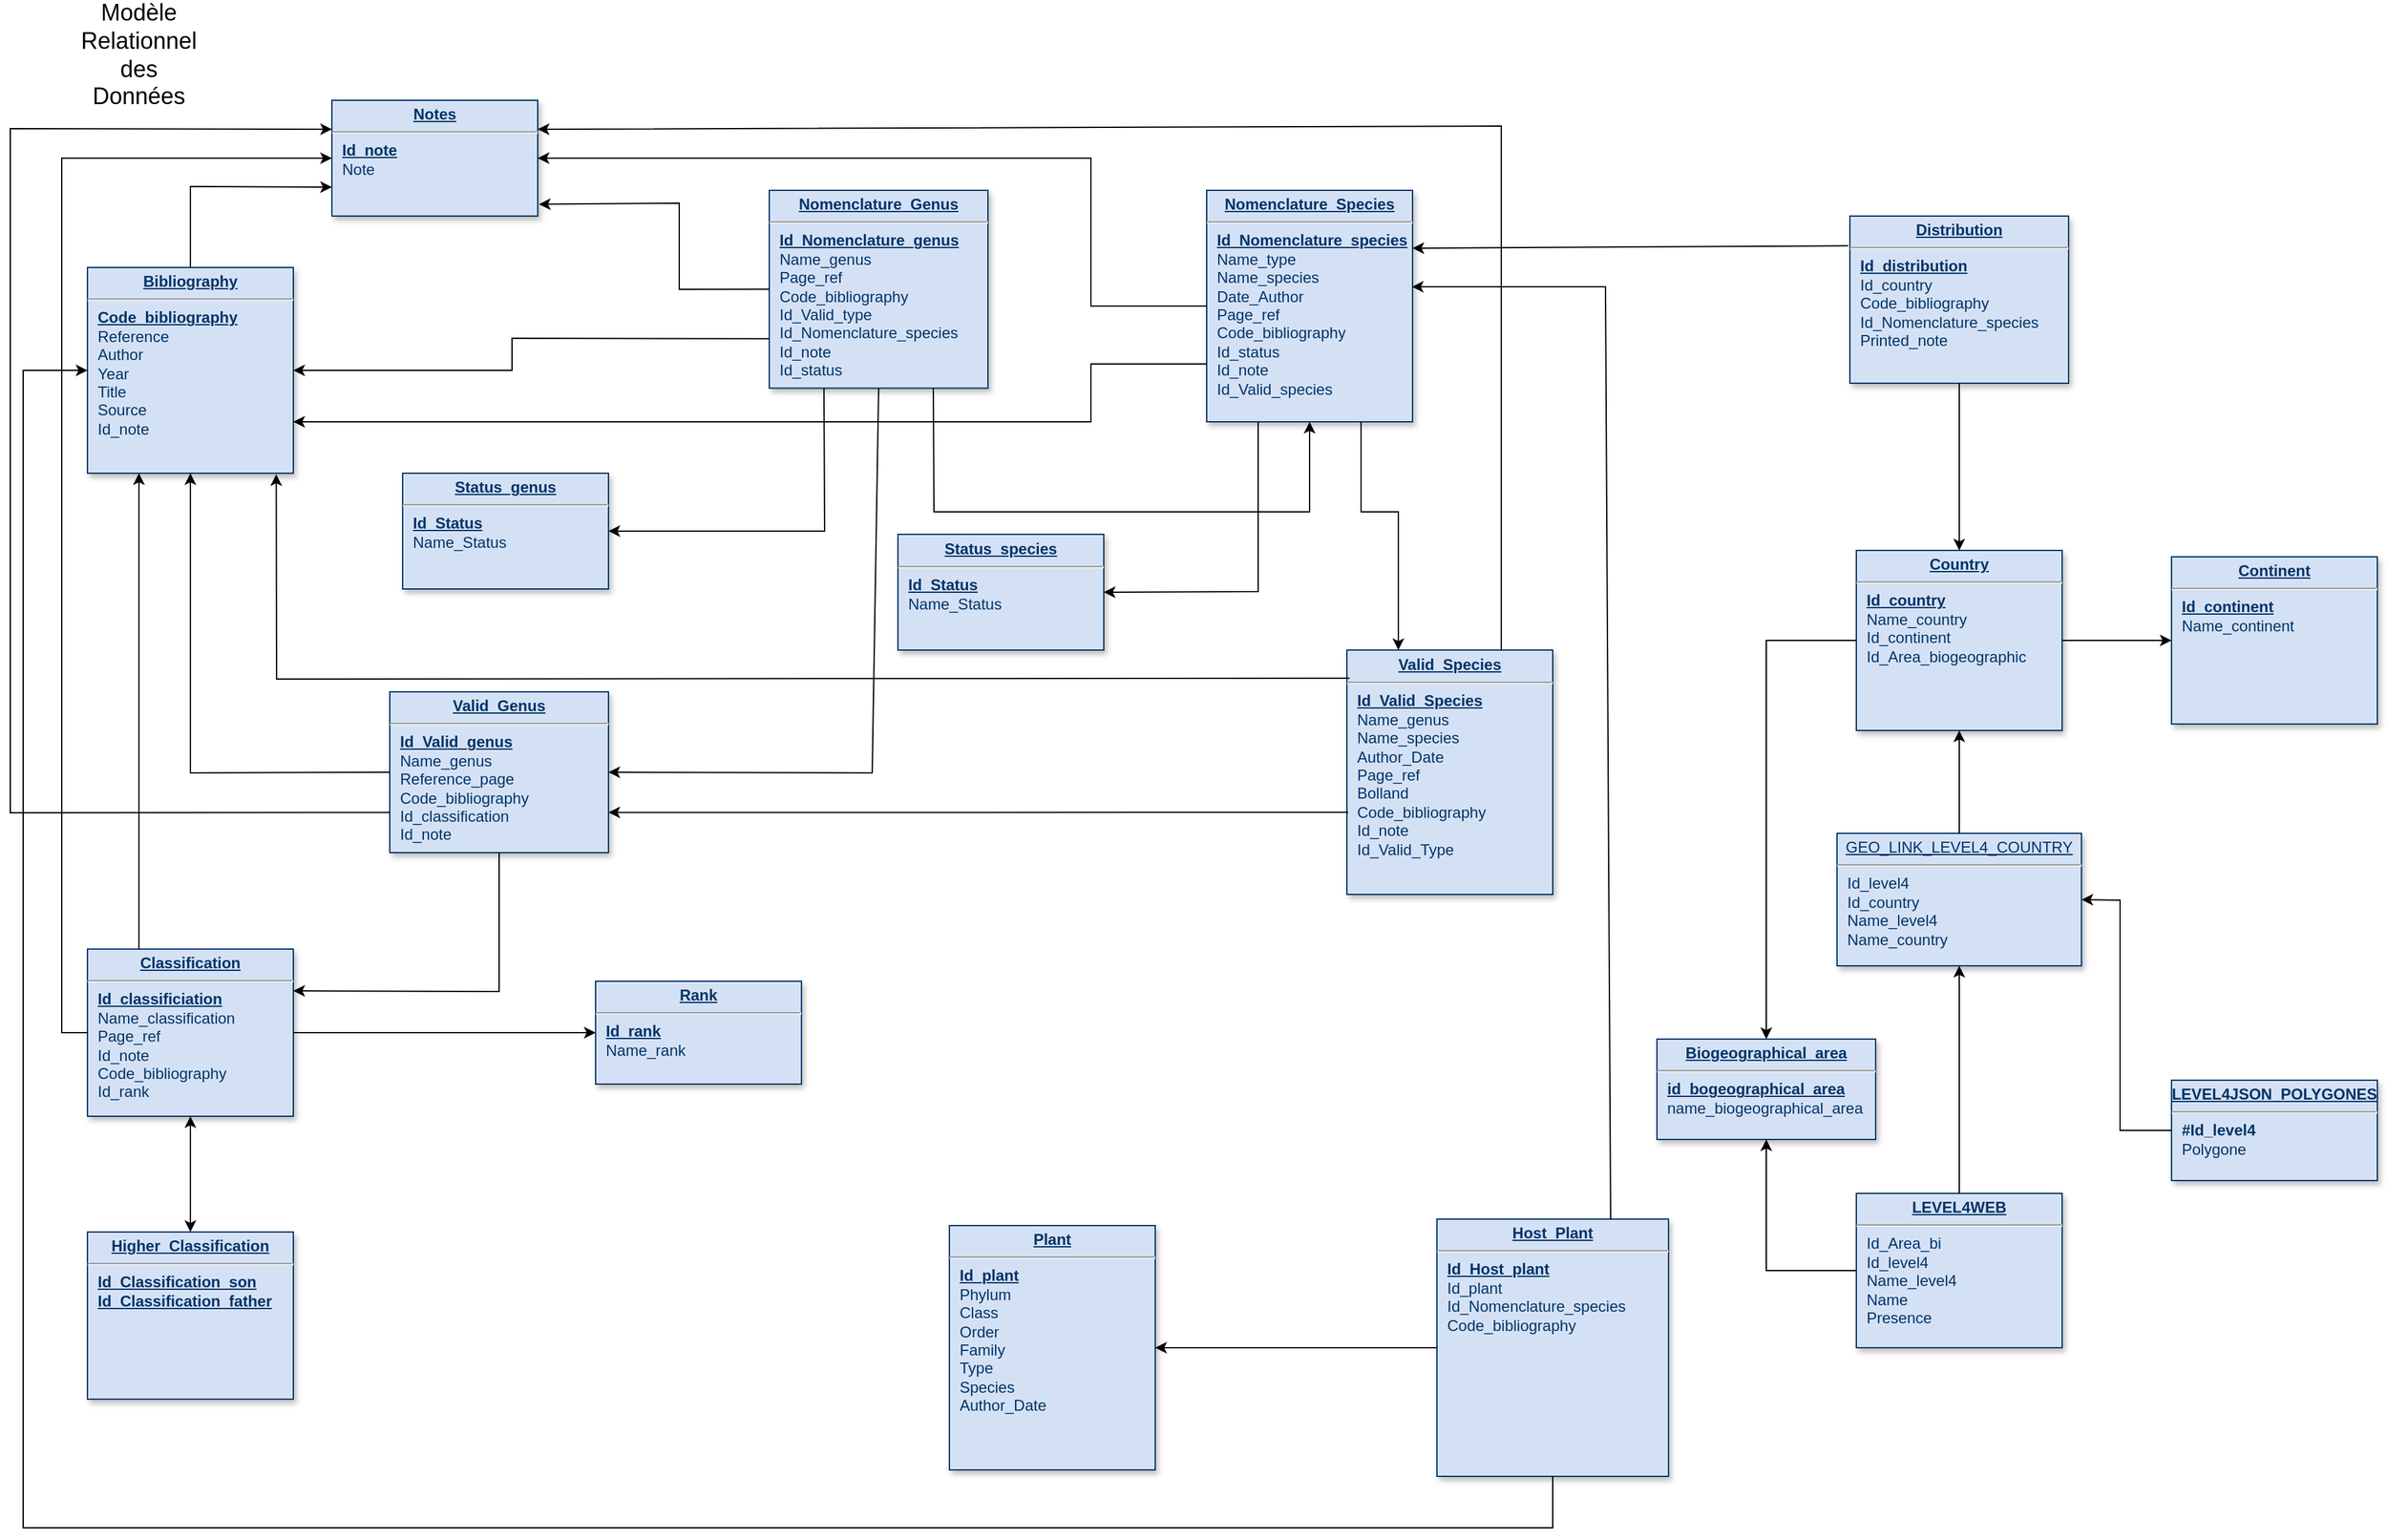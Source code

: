 <mxfile version="18.0.1" type="device"><diagram name="Page-1" id="efa7a0a1-bf9b-a30e-e6df-94a7791c09e9"><mxGraphModel dx="1053" dy="1788" grid="1" gridSize="10" guides="1" tooltips="1" connect="1" arrows="1" fold="1" page="1" pageScale="1" pageWidth="826" pageHeight="1169" background="none" math="0" shadow="0"><root><mxCell id="0"/><mxCell id="1" parent="0"/><mxCell id="20" value="&lt;p style=&quot;margin: 0px ; margin-top: 4px ; text-align: center ; text-decoration: underline&quot;&gt;&lt;b&gt;Valid_Genus&lt;/b&gt;&lt;/p&gt;&lt;hr&gt;&lt;p style=&quot;margin: 0px ; margin-left: 8px&quot;&gt;&lt;b&gt;&lt;u&gt;Id_Valid_genus&lt;/u&gt;&lt;/b&gt;&lt;/p&gt;&lt;p style=&quot;margin: 0px ; margin-left: 8px&quot;&gt;Name_genus&lt;/p&gt;&lt;p style=&quot;margin: 0px ; margin-left: 8px&quot;&gt;Reference_page&lt;/p&gt;&lt;p style=&quot;margin: 0px ; margin-left: 8px&quot;&gt;Code_bibliography&lt;/p&gt;&lt;p style=&quot;margin: 0px ; margin-left: 8px&quot;&gt;Id_classification&lt;/p&gt;&lt;p style=&quot;margin: 0px ; margin-left: 8px&quot;&gt;Id_note&lt;/p&gt;" style="verticalAlign=top;align=left;overflow=fill;fontSize=12;fontFamily=Helvetica;html=1;strokeColor=#003366;shadow=1;fillColor=#D4E1F5;fontColor=#003366;movable=1;resizable=1;rotatable=1;deletable=1;editable=1;connectable=1;" parent="1" vertex="1"><mxGeometry x="335" y="-570" width="170" height="125" as="geometry"/></mxCell><mxCell id="21" value="&lt;p style=&quot;margin: 0px ; margin-top: 4px ; text-align: center ; text-decoration: underline&quot;&gt;&lt;b&gt;Bibliography&lt;/b&gt;&lt;/p&gt;&lt;hr&gt;&lt;p style=&quot;margin: 0px ; margin-left: 8px&quot;&gt;&lt;b&gt;&lt;u&gt;Code_bibliography&lt;/u&gt;&lt;/b&gt;&lt;/p&gt;&lt;p style=&quot;margin: 0px ; margin-left: 8px&quot;&gt;Reference&lt;/p&gt;&lt;p style=&quot;margin: 0px ; margin-left: 8px&quot;&gt;Author&lt;/p&gt;&lt;p style=&quot;margin: 0px ; margin-left: 8px&quot;&gt;Year&lt;/p&gt;&lt;p style=&quot;margin: 0px ; margin-left: 8px&quot;&gt;Title&lt;/p&gt;&lt;p style=&quot;margin: 0px ; margin-left: 8px&quot;&gt;Source&lt;/p&gt;&lt;p style=&quot;margin: 0px ; margin-left: 8px&quot;&gt;Id_note&lt;/p&gt;" style="verticalAlign=top;align=left;overflow=fill;fontSize=12;fontFamily=Helvetica;html=1;strokeColor=#003366;shadow=1;fillColor=#D4E1F5;fontColor=#003366;movable=1;resizable=1;rotatable=1;deletable=1;editable=1;connectable=1;" parent="1" vertex="1"><mxGeometry x="100" y="-900.0" width="160" height="160" as="geometry"/></mxCell><mxCell id="22" value="&lt;p style=&quot;margin: 0px ; margin-top: 4px ; text-align: center ; text-decoration: underline&quot;&gt;&lt;strong&gt;LEVEL4WEB&lt;/strong&gt;&lt;/p&gt;&lt;hr&gt;&lt;p style=&quot;margin: 0px ; margin-left: 8px&quot;&gt;Id_Area_bi&lt;br&gt;&lt;/p&gt;&lt;p style=&quot;margin: 0px 0px 0px 8px&quot;&gt;Id_level4&lt;/p&gt;&lt;p style=&quot;margin: 0px ; margin-left: 8px&quot;&gt;Name_level4&lt;/p&gt;&lt;p style=&quot;margin: 0px ; margin-left: 8px&quot;&gt;&lt;span&gt;Name&lt;/span&gt;&lt;br&gt;&lt;/p&gt;&lt;p style=&quot;margin: 0px ; margin-left: 8px&quot;&gt;Presence&lt;/p&gt;" style="verticalAlign=top;align=left;overflow=fill;fontSize=12;fontFamily=Helvetica;html=1;strokeColor=#003366;shadow=1;fillColor=#D4E1F5;fontColor=#003366" parent="1" vertex="1"><mxGeometry x="1475" y="-180.0" width="160" height="120" as="geometry"/></mxCell><mxCell id="24" value="&lt;p style=&quot;margin: 0px ; margin-top: 4px ; text-align: center ; text-decoration: underline&quot;&gt;GEO_LINK_LEVEL4_COUNTRY&lt;/p&gt;&lt;hr&gt;&lt;p style=&quot;margin: 0px ; margin-left: 8px&quot;&gt;Id_level4&lt;/p&gt;&lt;p style=&quot;margin: 0px ; margin-left: 8px&quot;&gt;Id_country&lt;b style=&quot;text-decoration-line: underline;&quot;&gt;&lt;br&gt;&lt;/b&gt;&lt;/p&gt;&lt;p style=&quot;margin: 0px ; margin-left: 8px&quot;&gt;Name_level4&lt;/p&gt;&lt;p style=&quot;margin: 0px ; margin-left: 8px&quot;&gt;Name_country&lt;/p&gt;" style="verticalAlign=top;align=left;overflow=fill;fontSize=12;fontFamily=Helvetica;html=1;strokeColor=#003366;shadow=1;fillColor=#D4E1F5;fontColor=#003366" parent="1" vertex="1"><mxGeometry x="1460" y="-460.0" width="190" height="103.04" as="geometry"/></mxCell><mxCell id="26" value="&lt;p style=&quot;margin: 0px ; margin-top: 4px ; text-align: center ; text-decoration: underline&quot;&gt;&lt;b&gt;Rank&lt;/b&gt;&lt;/p&gt;&lt;hr&gt;&lt;p style=&quot;margin: 0px ; margin-left: 8px&quot;&gt;&lt;b&gt;&lt;u&gt;Id_rank&lt;/u&gt;&lt;/b&gt;&lt;/p&gt;&lt;p style=&quot;margin: 0px ; margin-left: 8px&quot;&gt;Name_rank&lt;/p&gt;" style="verticalAlign=top;align=left;overflow=fill;fontSize=12;fontFamily=Helvetica;html=1;strokeColor=#003366;shadow=1;fillColor=#D4E1F5;fontColor=#003366;movable=1;resizable=1;rotatable=1;deletable=1;editable=1;connectable=1;" parent="1" vertex="1"><mxGeometry x="495" y="-345" width="160" height="80" as="geometry"/></mxCell><mxCell id="28" value="&lt;p style=&quot;margin: 0px ; margin-top: 4px ; text-align: center ; text-decoration: underline&quot;&gt;&lt;b&gt;Nomenclature_Species&lt;/b&gt;&lt;/p&gt;&lt;hr&gt;&lt;p style=&quot;margin: 0px ; margin-left: 8px&quot;&gt;&lt;b&gt;&lt;u&gt;Id_Nomenclature_species&lt;/u&gt;&lt;/b&gt;&lt;/p&gt;&lt;p style=&quot;margin: 0px ; margin-left: 8px&quot;&gt;Name_type&lt;/p&gt;&lt;p style=&quot;margin: 0px ; margin-left: 8px&quot;&gt;Name_species&lt;/p&gt;&lt;p style=&quot;margin: 0px ; margin-left: 8px&quot;&gt;Date_Author&lt;/p&gt;&lt;p style=&quot;margin: 0px ; margin-left: 8px&quot;&gt;Page_ref&lt;/p&gt;&lt;p style=&quot;margin: 0px ; margin-left: 8px&quot;&gt;Code_bibliography&lt;/p&gt;&lt;p style=&quot;margin: 0px ; margin-left: 8px&quot;&gt;Id_status&lt;/p&gt;&lt;p style=&quot;margin: 0px ; margin-left: 8px&quot;&gt;Id_note&lt;/p&gt;&lt;p style=&quot;margin: 0px ; margin-left: 8px&quot;&gt;Id_Valid_species&lt;/p&gt;&lt;p style=&quot;margin: 0px ; margin-left: 8px&quot;&gt;&lt;br&gt;&lt;/p&gt;" style="verticalAlign=top;align=left;overflow=fill;fontSize=12;fontFamily=Helvetica;html=1;strokeColor=#003366;shadow=1;fillColor=#D4E1F5;fontColor=#003366;movable=1;resizable=1;rotatable=1;deletable=1;editable=1;connectable=1;" parent="1" vertex="1"><mxGeometry x="970" y="-960" width="160" height="180" as="geometry"/></mxCell><mxCell id="29" value="&lt;p style=&quot;margin: 0px ; margin-top: 4px ; text-align: center ; text-decoration: underline&quot;&gt;&lt;b&gt;LEVEL4JSON_POLYGONES&lt;/b&gt;&lt;/p&gt;&lt;hr&gt;&lt;p style=&quot;margin: 0px ; margin-left: 8px&quot;&gt;&lt;b&gt;#Id_level4&lt;/b&gt;&lt;/p&gt;&lt;p style=&quot;margin: 0px ; margin-left: 8px&quot;&gt;Polygone&lt;/p&gt;" style="verticalAlign=top;align=left;overflow=fill;fontSize=12;fontFamily=Helvetica;html=1;strokeColor=#003366;shadow=1;fillColor=#D4E1F5;fontColor=#003366" parent="1" vertex="1"><mxGeometry x="1720" y="-268.04" width="160" height="78.04" as="geometry"/></mxCell><mxCell id="30" value="&lt;p style=&quot;margin: 0px ; margin-top: 4px ; text-align: center ; text-decoration: underline&quot;&gt;&lt;strong&gt;Distribution&lt;/strong&gt;&lt;/p&gt;&lt;hr&gt;&lt;p style=&quot;margin: 0px ; margin-left: 8px&quot;&gt;&lt;u&gt;&lt;b&gt;Id_distribution&lt;/b&gt;&lt;/u&gt;&lt;/p&gt;&lt;p style=&quot;margin: 0px ; margin-left: 8px&quot;&gt;Id_country&lt;/p&gt;&lt;p style=&quot;margin: 0px ; margin-left: 8px&quot;&gt;Code_bibliography&lt;/p&gt;&lt;p style=&quot;margin: 0px ; margin-left: 8px&quot;&gt;Id_Nomenclature_species&lt;/p&gt;&lt;p style=&quot;margin: 0px ; margin-left: 8px&quot;&gt;Printed_note&lt;/p&gt;&lt;p style=&quot;margin: 0px ; margin-left: 8px&quot;&gt;&lt;br&gt;&lt;/p&gt;" style="verticalAlign=top;align=left;overflow=fill;fontSize=12;fontFamily=Helvetica;html=1;strokeColor=#003366;shadow=1;fillColor=#D4E1F5;fontColor=#003366" parent="1" vertex="1"><mxGeometry x="1470" y="-940" width="170" height="130" as="geometry"/></mxCell><mxCell id="32" value="&lt;p style=&quot;margin: 0px ; margin-top: 4px ; text-align: center ; text-decoration: underline&quot;&gt;&lt;strong&gt;Country&lt;/strong&gt;&lt;/p&gt;&lt;hr&gt;&lt;p style=&quot;margin: 0px ; margin-left: 8px&quot;&gt;&lt;u&gt;&lt;b&gt;Id_country&lt;/b&gt;&lt;/u&gt;&lt;/p&gt;&lt;p style=&quot;margin: 0px ; margin-left: 8px&quot;&gt;Name_country&lt;/p&gt;&lt;p style=&quot;margin: 0px ; margin-left: 8px&quot;&gt;Id_continent&lt;/p&gt;&lt;p style=&quot;margin: 0px ; margin-left: 8px&quot;&gt;Id_Area_biogeographic&lt;/p&gt;&lt;p style=&quot;margin: 0px ; margin-left: 8px&quot;&gt;&lt;br&gt;&lt;/p&gt;" style="verticalAlign=top;align=left;overflow=fill;fontSize=12;fontFamily=Helvetica;html=1;strokeColor=#003366;shadow=1;fillColor=#D4E1F5;fontColor=#003366" parent="1" vertex="1"><mxGeometry x="1475" y="-680.0" width="160" height="140" as="geometry"/></mxCell><mxCell id="34" value="&lt;p style=&quot;margin: 0px ; margin-top: 4px ; text-align: center ; text-decoration: underline&quot;&gt;&lt;b&gt;Nomenclature_Genus&lt;/b&gt;&lt;/p&gt;&lt;hr&gt;&lt;p style=&quot;margin: 0px ; margin-left: 8px&quot;&gt;&lt;b&gt;&lt;u&gt;Id_Nomenclature_genus&lt;/u&gt;&lt;/b&gt;&lt;/p&gt;&lt;p style=&quot;margin: 0px ; margin-left: 8px&quot;&gt;Name_genus&lt;/p&gt;&lt;p style=&quot;margin: 0px ; margin-left: 8px&quot;&gt;Page_ref&lt;/p&gt;&lt;p style=&quot;margin: 0px ; margin-left: 8px&quot;&gt;Code_bibliography&lt;/p&gt;&lt;p style=&quot;margin: 0px ; margin-left: 8px&quot;&gt;Id_Valid_type&lt;/p&gt;&lt;p style=&quot;margin: 0px ; margin-left: 8px&quot;&gt;Id_Nomenclature_species&lt;/p&gt;&lt;p style=&quot;margin: 0px ; margin-left: 8px&quot;&gt;Id_note&lt;/p&gt;&lt;p style=&quot;margin: 0px ; margin-left: 8px&quot;&gt;Id_status&lt;/p&gt;" style="verticalAlign=top;align=left;overflow=fill;fontSize=12;fontFamily=Helvetica;html=1;strokeColor=#003366;shadow=1;fillColor=#D4E1F5;fontColor=#003366;movable=1;resizable=1;rotatable=1;deletable=1;editable=1;connectable=1;" parent="1" vertex="1"><mxGeometry x="630" y="-960" width="170" height="153.84" as="geometry"/></mxCell><mxCell id="35" value="&lt;p style=&quot;margin: 0px ; margin-top: 4px ; text-align: center ; text-decoration: underline&quot;&gt;&lt;b&gt;Plant&lt;/b&gt;&lt;/p&gt;&lt;hr&gt;&lt;p style=&quot;margin: 0px ; margin-left: 8px&quot;&gt;&lt;b&gt;&lt;u&gt;Id_plant&lt;/u&gt;&lt;/b&gt;&lt;/p&gt;&lt;p style=&quot;margin: 0px ; margin-left: 8px&quot;&gt;Phylum&lt;/p&gt;&lt;p style=&quot;margin: 0px ; margin-left: 8px&quot;&gt;Class&lt;/p&gt;&lt;p style=&quot;margin: 0px ; margin-left: 8px&quot;&gt;Order&lt;/p&gt;&lt;p style=&quot;margin: 0px ; margin-left: 8px&quot;&gt;Family&lt;/p&gt;&lt;p style=&quot;margin: 0px ; margin-left: 8px&quot;&gt;Type&lt;/p&gt;&lt;p style=&quot;margin: 0px ; margin-left: 8px&quot;&gt;Species&lt;/p&gt;&lt;p style=&quot;margin: 0px ; margin-left: 8px&quot;&gt;Author_Date&lt;/p&gt;&lt;p style=&quot;margin: 0px ; margin-left: 8px&quot;&gt;&lt;br&gt;&lt;/p&gt;" style="verticalAlign=top;align=left;overflow=fill;fontSize=12;fontFamily=Helvetica;html=1;strokeColor=#003366;shadow=1;fillColor=#D4E1F5;fontColor=#003366" parent="1" vertex="1"><mxGeometry x="770" y="-155" width="160" height="190" as="geometry"/></mxCell><mxCell id="UeyC3hsjbJ_r4aQininv-115" value="&lt;p style=&quot;margin: 0px ; margin-top: 4px ; text-align: center ; text-decoration: underline&quot;&gt;&lt;b&gt;Classification&lt;/b&gt;&lt;/p&gt;&lt;hr&gt;&lt;p style=&quot;margin: 0px ; margin-left: 8px&quot;&gt;&lt;b&gt;&lt;u&gt;Id_classificiation&lt;/u&gt;&lt;/b&gt;&lt;/p&gt;&lt;p style=&quot;margin: 0px ; margin-left: 8px&quot;&gt;Name_classification&lt;/p&gt;&lt;p style=&quot;margin: 0px ; margin-left: 8px&quot;&gt;Page_ref&lt;/p&gt;&lt;p style=&quot;margin: 0px ; margin-left: 8px&quot;&gt;Id_note&lt;/p&gt;&lt;p style=&quot;margin: 0px ; margin-left: 8px&quot;&gt;Code_bibliography&lt;/p&gt;&lt;p style=&quot;margin: 0px ; margin-left: 8px&quot;&gt;Id_rank&lt;/p&gt;&lt;p style=&quot;margin: 0px ; margin-left: 8px&quot;&gt;&lt;br&gt;&lt;/p&gt;" style="verticalAlign=top;align=left;overflow=fill;fontSize=12;fontFamily=Helvetica;html=1;strokeColor=#003366;shadow=1;fillColor=#D4E1F5;fontColor=#003366;movable=1;resizable=1;rotatable=1;deletable=1;editable=1;connectable=1;" parent="1" vertex="1"><mxGeometry x="100.0" y="-370" width="160" height="130" as="geometry"/></mxCell><mxCell id="UeyC3hsjbJ_r4aQininv-116" value="&lt;p style=&quot;margin: 0px ; margin-top: 4px ; text-align: center ; text-decoration: underline&quot;&gt;&lt;b&gt;Higher_Classification&lt;/b&gt;&lt;/p&gt;&lt;hr&gt;&lt;p style=&quot;margin: 0px ; margin-left: 8px&quot;&gt;&lt;b&gt;&lt;u&gt;Id_Classification_son&lt;/u&gt;&lt;/b&gt;&lt;/p&gt;&lt;p style=&quot;margin: 0px ; margin-left: 8px&quot;&gt;&lt;b style=&quot;background-color: initial;&quot;&gt;&lt;u&gt;Id_Classification_father&lt;/u&gt;&lt;/b&gt;&lt;/p&gt;&lt;p style=&quot;margin: 0px ; margin-left: 8px&quot;&gt;&lt;br&gt;&lt;/p&gt;" style="verticalAlign=top;align=left;overflow=fill;fontSize=12;fontFamily=Helvetica;html=1;strokeColor=#003366;shadow=1;fillColor=#D4E1F5;fontColor=#003366" parent="1" vertex="1"><mxGeometry x="100.0" y="-150" width="160" height="130" as="geometry"/></mxCell><mxCell id="UeyC3hsjbJ_r4aQininv-119" value="&lt;p style=&quot;margin: 0px ; margin-top: 4px ; text-align: center ; text-decoration: underline&quot;&gt;&lt;b&gt;Continent&lt;/b&gt;&lt;/p&gt;&lt;hr&gt;&lt;p style=&quot;margin: 0px ; margin-left: 8px&quot;&gt;&lt;b&gt;&lt;u&gt;Id_continent&lt;/u&gt;&lt;/b&gt;&lt;/p&gt;&lt;p style=&quot;margin: 0px ; margin-left: 8px&quot;&gt;Name_continent&lt;/p&gt;&lt;p style=&quot;margin: 0px ; margin-left: 8px&quot;&gt;&lt;br&gt;&lt;/p&gt;" style="verticalAlign=top;align=left;overflow=fill;fontSize=12;fontFamily=Helvetica;html=1;strokeColor=#003366;shadow=1;fillColor=#D4E1F5;fontColor=#003366" parent="1" vertex="1"><mxGeometry x="1720.0" y="-675" width="160" height="130" as="geometry"/></mxCell><mxCell id="UeyC3hsjbJ_r4aQininv-122" value="&lt;p style=&quot;margin: 0px ; margin-top: 4px ; text-align: center ; text-decoration: underline&quot;&gt;&lt;b&gt;Valid_Species&lt;/b&gt;&lt;/p&gt;&lt;hr&gt;&lt;p style=&quot;margin: 0px ; margin-left: 8px&quot;&gt;&lt;b&gt;&lt;u&gt;Id_Valid_Species&lt;/u&gt;&lt;/b&gt;&lt;/p&gt;&lt;p style=&quot;margin: 0px ; margin-left: 8px&quot;&gt;Name_genus&lt;/p&gt;&lt;p style=&quot;margin: 0px ; margin-left: 8px&quot;&gt;Name_species&lt;/p&gt;&lt;p style=&quot;margin: 0px ; margin-left: 8px&quot;&gt;Author_Date&lt;/p&gt;&lt;p style=&quot;margin: 0px ; margin-left: 8px&quot;&gt;Page_ref&lt;/p&gt;&lt;p style=&quot;margin: 0px ; margin-left: 8px&quot;&gt;Bolland&lt;/p&gt;&lt;p style=&quot;margin: 0px ; margin-left: 8px&quot;&gt;Code_bibliography&lt;br&gt;&lt;/p&gt;&lt;p style=&quot;margin: 0px ; margin-left: 8px&quot;&gt;Id_note&lt;br&gt;&lt;/p&gt;&lt;p style=&quot;margin: 0px ; margin-left: 8px&quot;&gt;Id_Valid_Type&lt;/p&gt;" style="verticalAlign=top;align=left;overflow=fill;fontSize=12;fontFamily=Helvetica;html=1;strokeColor=#003366;shadow=1;fillColor=#D4E1F5;fontColor=#003366;movable=1;resizable=1;rotatable=1;deletable=1;editable=1;connectable=1;" parent="1" vertex="1"><mxGeometry x="1079" y="-602.5" width="160" height="190" as="geometry"/></mxCell><mxCell id="UeyC3hsjbJ_r4aQininv-123" value="&lt;p style=&quot;margin: 0px ; margin-top: 4px ; text-align: center ; text-decoration: underline&quot;&gt;&lt;strong&gt;Status_genus&lt;/strong&gt;&lt;/p&gt;&lt;hr&gt;&lt;p style=&quot;margin: 0px ; margin-left: 8px&quot;&gt;&lt;b&gt;&lt;u&gt;Id_Status&lt;/u&gt;&lt;/b&gt;&lt;/p&gt;&lt;p style=&quot;margin: 0px ; margin-left: 8px&quot;&gt;Name_Status&lt;/p&gt;&lt;p style=&quot;margin: 0px ; margin-left: 8px&quot;&gt;&lt;br&gt;&lt;/p&gt;" style="verticalAlign=top;align=left;overflow=fill;fontSize=12;fontFamily=Helvetica;html=1;strokeColor=#003366;shadow=1;fillColor=#D4E1F5;fontColor=#003366;movable=1;resizable=1;rotatable=1;deletable=1;editable=1;connectable=1;" parent="1" vertex="1"><mxGeometry x="345" y="-740.0" width="160" height="90" as="geometry"/></mxCell><mxCell id="UeyC3hsjbJ_r4aQininv-134" value="&lt;font style=&quot;font-size: 18px&quot;&gt;Modèle Relationnel des Données&lt;/font&gt;" style="text;html=1;strokeColor=none;fillColor=none;align=center;verticalAlign=middle;whiteSpace=wrap;rounded=0;" parent="1" vertex="1"><mxGeometry x="90" y="-1080" width="100" height="30" as="geometry"/></mxCell><mxCell id="UeyC3hsjbJ_r4aQininv-147" value="&lt;p style=&quot;margin: 0px ; margin-top: 4px ; text-align: center ; text-decoration: underline&quot;&gt;&lt;strong&gt;Notes&lt;/strong&gt;&lt;/p&gt;&lt;hr&gt;&lt;p style=&quot;margin: 0px ; margin-left: 8px&quot;&gt;&lt;u&gt;&lt;b&gt;Id_note&lt;/b&gt;&lt;/u&gt;&lt;/p&gt;&lt;p style=&quot;margin: 0px ; margin-left: 8px&quot;&gt;Note&lt;/p&gt;&lt;p style=&quot;margin: 0px ; margin-left: 8px&quot;&gt;&lt;br&gt;&lt;/p&gt;" style="verticalAlign=top;align=left;overflow=fill;fontSize=12;fontFamily=Helvetica;html=1;strokeColor=#003366;shadow=1;fillColor=#D4E1F5;fontColor=#003366;movable=1;resizable=1;rotatable=1;deletable=1;editable=1;connectable=1;" parent="1" vertex="1"><mxGeometry x="290" y="-1030.0" width="160" height="90" as="geometry"/></mxCell><mxCell id="YLg6c_Wpxi_NJdE1ESt4-45" value="&lt;p style=&quot;margin: 0px ; margin-top: 4px ; text-align: center ; text-decoration: underline&quot;&gt;&lt;b&gt;Host_Plant&lt;/b&gt;&lt;/p&gt;&lt;hr&gt;&lt;p style=&quot;margin: 0px ; margin-left: 8px&quot;&gt;&lt;u&gt;&lt;b&gt;Id_Host_plant&lt;/b&gt;&lt;/u&gt;&lt;/p&gt;&lt;p style=&quot;margin: 0px ; margin-left: 8px&quot;&gt;Id_plant&lt;/p&gt;&lt;p style=&quot;margin: 0px ; margin-left: 8px&quot;&gt;&lt;span style=&quot;background-color: initial;&quot;&gt;Id_Nomenclature_species&lt;/span&gt;&lt;/p&gt;&lt;p style=&quot;margin: 0px ; margin-left: 8px&quot;&gt;Code_bibliography&lt;/p&gt;" style="verticalAlign=top;align=left;overflow=fill;fontSize=12;fontFamily=Helvetica;html=1;strokeColor=#003366;shadow=1;fillColor=#D4E1F5;fontColor=#003366" parent="1" vertex="1"><mxGeometry x="1149" y="-160" width="180" height="200" as="geometry"/></mxCell><mxCell id="cygmLXTOTuWLzGykg95F-37" value="" style="endArrow=classic;html=1;rounded=0;exitX=0;exitY=0.5;exitDx=0;exitDy=0;movable=1;resizable=1;rotatable=1;deletable=1;editable=1;connectable=1;entryX=1.006;entryY=0.898;entryDx=0;entryDy=0;entryPerimeter=0;" parent="1" source="34" target="UeyC3hsjbJ_r4aQininv-147" edge="1"><mxGeometry width="50" height="50" relative="1" as="geometry"><mxPoint x="680" y="-660" as="sourcePoint"/><mxPoint x="450" y="-960" as="targetPoint"/><Array as="points"><mxPoint x="560" y="-883"/><mxPoint x="560" y="-950"/></Array></mxGeometry></mxCell><mxCell id="cygmLXTOTuWLzGykg95F-38" value="" style="endArrow=classic;html=1;rounded=0;entryX=1;entryY=0.5;entryDx=0;entryDy=0;exitX=0;exitY=0.5;exitDx=0;exitDy=0;movable=1;resizable=1;rotatable=1;deletable=1;editable=1;connectable=1;" parent="1" source="28" target="UeyC3hsjbJ_r4aQininv-147" edge="1"><mxGeometry width="50" height="50" relative="1" as="geometry"><mxPoint x="680" y="-760" as="sourcePoint"/><mxPoint x="730" y="-810" as="targetPoint"/><Array as="points"><mxPoint x="880" y="-870"/><mxPoint x="880" y="-985"/></Array></mxGeometry></mxCell><mxCell id="cygmLXTOTuWLzGykg95F-39" value="" style="endArrow=classic;html=1;rounded=0;entryX=1;entryY=0.5;entryDx=0;entryDy=0;exitX=0.25;exitY=1;exitDx=0;exitDy=0;movable=1;resizable=1;rotatable=1;deletable=1;editable=1;connectable=1;" parent="1" source="34" target="UeyC3hsjbJ_r4aQininv-123" edge="1"><mxGeometry width="50" height="50" relative="1" as="geometry"><mxPoint x="680" y="-660" as="sourcePoint"/><mxPoint x="730" y="-710" as="targetPoint"/><Array as="points"><mxPoint x="673" y="-695"/></Array></mxGeometry></mxCell><mxCell id="cygmLXTOTuWLzGykg95F-40" value="" style="endArrow=classic;html=1;rounded=0;entryX=1;entryY=0.75;entryDx=0;entryDy=0;exitX=0.006;exitY=0.664;exitDx=0;exitDy=0;exitPerimeter=0;movable=1;resizable=1;rotatable=1;deletable=1;editable=1;connectable=1;" parent="1" source="UeyC3hsjbJ_r4aQininv-122" target="20" edge="1"><mxGeometry width="50" height="50" relative="1" as="geometry"><mxPoint x="1040" y="-476" as="sourcePoint"/><mxPoint x="730" y="-710" as="targetPoint"/></mxGeometry></mxCell><mxCell id="cygmLXTOTuWLzGykg95F-41" value="" style="endArrow=classic;html=1;rounded=0;exitX=0.5;exitY=0;exitDx=0;exitDy=0;entryX=0;entryY=0.75;entryDx=0;entryDy=0;movable=1;resizable=1;rotatable=1;deletable=1;editable=1;connectable=1;" parent="1" source="21" target="UeyC3hsjbJ_r4aQininv-147" edge="1"><mxGeometry width="50" height="50" relative="1" as="geometry"><mxPoint x="680" y="-660" as="sourcePoint"/><mxPoint x="730" y="-710" as="targetPoint"/><Array as="points"><mxPoint x="180" y="-963"/></Array></mxGeometry></mxCell><mxCell id="cygmLXTOTuWLzGykg95F-42" value="" style="endArrow=classic;html=1;rounded=0;exitX=0.5;exitY=1;exitDx=0;exitDy=0;movable=1;resizable=1;rotatable=1;deletable=1;editable=1;connectable=1;entryX=1;entryY=0.5;entryDx=0;entryDy=0;" parent="1" source="34" target="20" edge="1"><mxGeometry width="50" height="50" relative="1" as="geometry"><mxPoint x="680" y="-660" as="sourcePoint"/><mxPoint x="510" y="-510" as="targetPoint"/><Array as="points"><mxPoint x="710" y="-507"/></Array></mxGeometry></mxCell><mxCell id="cygmLXTOTuWLzGykg95F-43" value="" style="endArrow=classic;html=1;rounded=0;exitX=0;exitY=0.75;exitDx=0;exitDy=0;entryX=1;entryY=0.5;entryDx=0;entryDy=0;movable=1;resizable=1;rotatable=1;deletable=1;editable=1;connectable=1;" parent="1" source="34" target="21" edge="1"><mxGeometry width="50" height="50" relative="1" as="geometry"><mxPoint x="680" y="-660" as="sourcePoint"/><mxPoint x="730" y="-710" as="targetPoint"/><Array as="points"><mxPoint x="430" y="-845"/><mxPoint x="430" y="-820"/></Array></mxGeometry></mxCell><mxCell id="cygmLXTOTuWLzGykg95F-45" value="" style="endArrow=classic;html=1;rounded=0;entryX=0.5;entryY=1;entryDx=0;entryDy=0;exitX=0.75;exitY=1;exitDx=0;exitDy=0;movable=1;resizable=1;rotatable=1;deletable=1;editable=1;connectable=1;" parent="1" source="34" target="28" edge="1"><mxGeometry width="50" height="50" relative="1" as="geometry"><mxPoint x="680" y="-660" as="sourcePoint"/><mxPoint x="730" y="-710" as="targetPoint"/><Array as="points"><mxPoint x="758" y="-710"/><mxPoint x="1050" y="-710"/></Array></mxGeometry></mxCell><mxCell id="cygmLXTOTuWLzGykg95F-47" value="" style="endArrow=classic;html=1;rounded=0;exitX=0;exitY=0.75;exitDx=0;exitDy=0;entryX=1;entryY=0.75;entryDx=0;entryDy=0;movable=1;resizable=1;rotatable=1;deletable=1;editable=1;connectable=1;" parent="1" source="28" target="21" edge="1"><mxGeometry width="50" height="50" relative="1" as="geometry"><mxPoint x="680" y="-660" as="sourcePoint"/><mxPoint x="730" y="-710" as="targetPoint"/><Array as="points"><mxPoint x="880" y="-825"/><mxPoint x="880" y="-780"/></Array></mxGeometry></mxCell><mxCell id="cygmLXTOTuWLzGykg95F-48" value="" style="endArrow=classic;html=1;rounded=0;exitX=0.013;exitY=0.115;exitDx=0;exitDy=0;entryX=0.917;entryY=1.005;entryDx=0;entryDy=0;exitPerimeter=0;entryPerimeter=0;movable=1;resizable=1;rotatable=1;deletable=1;editable=1;connectable=1;" parent="1" source="UeyC3hsjbJ_r4aQininv-122" target="21" edge="1"><mxGeometry width="50" height="50" relative="1" as="geometry"><mxPoint x="430" y="-450" as="sourcePoint"/><mxPoint x="480" y="-500" as="targetPoint"/><Array as="points"><mxPoint x="247" y="-580"/></Array></mxGeometry></mxCell><mxCell id="cygmLXTOTuWLzGykg95F-49" value="" style="endArrow=classic;html=1;rounded=0;entryX=1;entryY=0.25;entryDx=0;entryDy=0;exitX=0.75;exitY=0;exitDx=0;exitDy=0;movable=1;resizable=1;rotatable=1;deletable=1;editable=1;connectable=1;" parent="1" source="UeyC3hsjbJ_r4aQininv-122" target="UeyC3hsjbJ_r4aQininv-147" edge="1"><mxGeometry width="50" height="50" relative="1" as="geometry"><mxPoint x="430" y="-450" as="sourcePoint"/><mxPoint x="480" y="-500" as="targetPoint"/><Array as="points"><mxPoint x="1199" y="-1010"/></Array></mxGeometry></mxCell><mxCell id="cygmLXTOTuWLzGykg95F-50" value="" style="endArrow=classic;html=1;rounded=0;entryX=0.25;entryY=0;entryDx=0;entryDy=0;exitX=0.75;exitY=1;exitDx=0;exitDy=0;movable=1;resizable=1;rotatable=1;deletable=1;editable=1;connectable=1;" parent="1" source="28" target="UeyC3hsjbJ_r4aQininv-122" edge="1"><mxGeometry width="50" height="50" relative="1" as="geometry"><mxPoint x="430" y="-590" as="sourcePoint"/><mxPoint x="480" y="-640" as="targetPoint"/><Array as="points"><mxPoint x="1090" y="-710"/><mxPoint x="1119" y="-710"/></Array></mxGeometry></mxCell><mxCell id="cygmLXTOTuWLzGykg95F-51" value="" style="endArrow=classic;html=1;rounded=0;entryX=0.25;entryY=1;entryDx=0;entryDy=0;exitX=0.25;exitY=0;exitDx=0;exitDy=0;movable=1;resizable=1;rotatable=1;deletable=1;editable=1;connectable=1;" parent="1" source="UeyC3hsjbJ_r4aQininv-115" target="21" edge="1"><mxGeometry width="50" height="50" relative="1" as="geometry"><mxPoint x="430" y="-450" as="sourcePoint"/><mxPoint x="480" y="-500" as="targetPoint"/></mxGeometry></mxCell><mxCell id="cygmLXTOTuWLzGykg95F-52" value="" style="endArrow=classic;html=1;rounded=0;exitX=0;exitY=0.5;exitDx=0;exitDy=0;movable=1;resizable=1;rotatable=1;deletable=1;editable=1;connectable=1;entryX=0;entryY=0.5;entryDx=0;entryDy=0;" parent="1" source="UeyC3hsjbJ_r4aQininv-115" target="UeyC3hsjbJ_r4aQininv-147" edge="1"><mxGeometry width="50" height="50" relative="1" as="geometry"><mxPoint x="430" y="-450" as="sourcePoint"/><mxPoint x="300" y="-980" as="targetPoint"/><Array as="points"><mxPoint x="80" y="-305"/><mxPoint x="80" y="-985"/></Array></mxGeometry></mxCell><mxCell id="cygmLXTOTuWLzGykg95F-53" value="" style="endArrow=classic;html=1;rounded=0;exitX=1;exitY=0.5;exitDx=0;exitDy=0;entryX=0;entryY=0.5;entryDx=0;entryDy=0;movable=1;resizable=1;rotatable=1;deletable=1;editable=1;connectable=1;" parent="1" source="UeyC3hsjbJ_r4aQininv-115" target="26" edge="1"><mxGeometry width="50" height="50" relative="1" as="geometry"><mxPoint x="430" y="-450" as="sourcePoint"/><mxPoint x="480" y="-500" as="targetPoint"/></mxGeometry></mxCell><mxCell id="cygmLXTOTuWLzGykg95F-54" value="" style="endArrow=classic;html=1;rounded=0;entryX=1;entryY=0.25;entryDx=0;entryDy=0;exitX=0.5;exitY=1;exitDx=0;exitDy=0;movable=1;resizable=1;rotatable=1;deletable=1;editable=1;connectable=1;" parent="1" source="20" target="UeyC3hsjbJ_r4aQininv-115" edge="1"><mxGeometry width="50" height="50" relative="1" as="geometry"><mxPoint x="430" y="-450" as="sourcePoint"/><mxPoint x="480" y="-500" as="targetPoint"/><Array as="points"><mxPoint x="420" y="-337"/></Array></mxGeometry></mxCell><mxCell id="cygmLXTOTuWLzGykg95F-55" value="" style="endArrow=classic;html=1;rounded=0;entryX=0.5;entryY=1;entryDx=0;entryDy=0;exitX=0;exitY=0.5;exitDx=0;exitDy=0;movable=1;resizable=1;rotatable=1;deletable=1;editable=1;connectable=1;" parent="1" source="20" target="21" edge="1"><mxGeometry width="50" height="50" relative="1" as="geometry"><mxPoint x="430" y="-730" as="sourcePoint"/><mxPoint x="480" y="-780" as="targetPoint"/><Array as="points"><mxPoint x="180" y="-507"/></Array></mxGeometry></mxCell><mxCell id="cygmLXTOTuWLzGykg95F-57" value="" style="endArrow=classic;html=1;rounded=0;exitX=0;exitY=0.75;exitDx=0;exitDy=0;entryX=0;entryY=0.25;entryDx=0;entryDy=0;" parent="1" source="20" target="UeyC3hsjbJ_r4aQininv-147" edge="1"><mxGeometry width="50" height="50" relative="1" as="geometry"><mxPoint x="430" y="-590" as="sourcePoint"/><mxPoint x="480" y="-640" as="targetPoint"/><Array as="points"><mxPoint x="40" y="-476"/><mxPoint x="40" y="-1008"/></Array></mxGeometry></mxCell><mxCell id="cygmLXTOTuWLzGykg95F-59" value="" style="endArrow=classic;startArrow=classic;html=1;rounded=0;exitX=0.5;exitY=0;exitDx=0;exitDy=0;entryX=0.5;entryY=1;entryDx=0;entryDy=0;" parent="1" source="UeyC3hsjbJ_r4aQininv-116" target="UeyC3hsjbJ_r4aQininv-115" edge="1"><mxGeometry width="50" height="50" relative="1" as="geometry"><mxPoint x="430" y="-310" as="sourcePoint"/><mxPoint x="480" y="-360" as="targetPoint"/></mxGeometry></mxCell><mxCell id="cygmLXTOTuWLzGykg95F-60" value="" style="endArrow=classic;html=1;rounded=0;exitX=0;exitY=0.5;exitDx=0;exitDy=0;entryX=1;entryY=0.5;entryDx=0;entryDy=0;" parent="1" source="YLg6c_Wpxi_NJdE1ESt4-45" target="35" edge="1"><mxGeometry width="50" height="50" relative="1" as="geometry"><mxPoint x="780" y="-310" as="sourcePoint"/><mxPoint x="930" y="-40" as="targetPoint"/><Array as="points"><mxPoint x="1050" y="-60"/></Array></mxGeometry></mxCell><mxCell id="cygmLXTOTuWLzGykg95F-61" value="" style="endArrow=classic;html=1;rounded=0;entryX=0;entryY=0.5;entryDx=0;entryDy=0;exitX=0.5;exitY=1;exitDx=0;exitDy=0;" parent="1" source="YLg6c_Wpxi_NJdE1ESt4-45" target="21" edge="1"><mxGeometry width="50" height="50" relative="1" as="geometry"><mxPoint x="780" y="-310" as="sourcePoint"/><mxPoint x="830" y="-360" as="targetPoint"/><Array as="points"><mxPoint x="1239" y="80"/><mxPoint x="50" y="80"/><mxPoint x="50" y="-820"/></Array></mxGeometry></mxCell><mxCell id="cygmLXTOTuWLzGykg95F-62" value="" style="endArrow=classic;html=1;rounded=0;exitX=0.75;exitY=0;exitDx=0;exitDy=0;entryX=0.997;entryY=0.417;entryDx=0;entryDy=0;entryPerimeter=0;" parent="1" source="YLg6c_Wpxi_NJdE1ESt4-45" target="28" edge="1"><mxGeometry width="50" height="50" relative="1" as="geometry"><mxPoint x="780" y="-450" as="sourcePoint"/><mxPoint x="830" y="-500" as="targetPoint"/><Array as="points"><mxPoint x="1280" y="-885"/></Array></mxGeometry></mxCell><mxCell id="sIuafEeE7srgqHrNs6Xq-35" value="" style="endArrow=classic;html=1;rounded=0;entryX=1;entryY=0.25;entryDx=0;entryDy=0;exitX=-0.008;exitY=0.178;exitDx=0;exitDy=0;exitPerimeter=0;" parent="1" source="30" target="28" edge="1"><mxGeometry width="50" height="50" relative="1" as="geometry"><mxPoint x="1120" y="-520" as="sourcePoint"/><mxPoint x="1170" y="-570" as="targetPoint"/></mxGeometry></mxCell><mxCell id="sIuafEeE7srgqHrNs6Xq-36" value="" style="endArrow=classic;html=1;rounded=0;entryX=0.5;entryY=0;entryDx=0;entryDy=0;exitX=0.5;exitY=1;exitDx=0;exitDy=0;" parent="1" source="30" target="32" edge="1"><mxGeometry width="50" height="50" relative="1" as="geometry"><mxPoint x="1500" y="-720" as="sourcePoint"/><mxPoint x="1550" y="-770" as="targetPoint"/></mxGeometry></mxCell><mxCell id="sIuafEeE7srgqHrNs6Xq-37" value="" style="endArrow=classic;html=1;rounded=0;entryX=0;entryY=0.5;entryDx=0;entryDy=0;exitX=1;exitY=0.5;exitDx=0;exitDy=0;" parent="1" source="32" target="UeyC3hsjbJ_r4aQininv-119" edge="1"><mxGeometry width="50" height="50" relative="1" as="geometry"><mxPoint x="1310" y="-480" as="sourcePoint"/><mxPoint x="1360" y="-530" as="targetPoint"/></mxGeometry></mxCell><mxCell id="sIuafEeE7srgqHrNs6Xq-55" value="" style="endArrow=classic;html=1;rounded=0;entryX=0.5;entryY=1;entryDx=0;entryDy=0;exitX=0.5;exitY=0;exitDx=0;exitDy=0;" parent="1" source="24" target="32" edge="1"><mxGeometry width="50" height="50" relative="1" as="geometry"><mxPoint x="1620" y="-320" as="sourcePoint"/><mxPoint x="1670" y="-370" as="targetPoint"/></mxGeometry></mxCell><mxCell id="sIuafEeE7srgqHrNs6Xq-56" value="" style="endArrow=classic;html=1;rounded=0;exitX=0;exitY=0.5;exitDx=0;exitDy=0;entryX=0.5;entryY=0;entryDx=0;entryDy=0;" parent="1" source="32" target="bU4XjHpGwNtc-_9_1TUE-37" edge="1"><mxGeometry width="50" height="50" relative="1" as="geometry"><mxPoint x="1880" y="-320" as="sourcePoint"/><mxPoint x="1400" y="-170" as="targetPoint"/><Array as="points"><mxPoint x="1405" y="-610"/></Array></mxGeometry></mxCell><mxCell id="sIuafEeE7srgqHrNs6Xq-57" value="" style="endArrow=classic;html=1;rounded=0;entryX=0.5;entryY=1;entryDx=0;entryDy=0;exitX=0.5;exitY=0;exitDx=0;exitDy=0;" parent="1" source="22" target="24" edge="1"><mxGeometry width="50" height="50" relative="1" as="geometry"><mxPoint x="1880" y="-320" as="sourcePoint"/><mxPoint x="1930" y="-370" as="targetPoint"/></mxGeometry></mxCell><mxCell id="sIuafEeE7srgqHrNs6Xq-62" value="" style="endArrow=classic;html=1;rounded=0;exitX=0;exitY=0.5;exitDx=0;exitDy=0;entryX=1;entryY=0.5;entryDx=0;entryDy=0;" parent="1" source="29" target="24" edge="1"><mxGeometry width="50" height="50" relative="1" as="geometry"><mxPoint x="1810" y="-420" as="sourcePoint"/><mxPoint x="1860" y="-470" as="targetPoint"/><Array as="points"><mxPoint x="1680" y="-229"/><mxPoint x="1680" y="-408"/></Array></mxGeometry></mxCell><mxCell id="bU4XjHpGwNtc-_9_1TUE-35" value="&lt;p style=&quot;margin: 0px ; margin-top: 4px ; text-align: center ; text-decoration: underline&quot;&gt;&lt;strong&gt;Status_species&lt;/strong&gt;&lt;/p&gt;&lt;hr&gt;&lt;p style=&quot;margin: 0px ; margin-left: 8px&quot;&gt;&lt;b&gt;&lt;u&gt;Id_Status&lt;/u&gt;&lt;/b&gt;&lt;/p&gt;&lt;p style=&quot;margin: 0px ; margin-left: 8px&quot;&gt;Name_Status&lt;/p&gt;&lt;p style=&quot;margin: 0px ; margin-left: 8px&quot;&gt;&lt;br&gt;&lt;/p&gt;" style="verticalAlign=top;align=left;overflow=fill;fontSize=12;fontFamily=Helvetica;html=1;strokeColor=#003366;shadow=1;fillColor=#D4E1F5;fontColor=#003366;movable=1;resizable=1;rotatable=1;deletable=1;editable=1;connectable=1;" vertex="1" parent="1"><mxGeometry x="730" y="-692.5" width="160" height="90" as="geometry"/></mxCell><mxCell id="bU4XjHpGwNtc-_9_1TUE-36" value="" style="endArrow=classic;html=1;rounded=0;entryX=1;entryY=0.5;entryDx=0;entryDy=0;exitX=0.25;exitY=1;exitDx=0;exitDy=0;" edge="1" parent="1" source="28" target="bU4XjHpGwNtc-_9_1TUE-35"><mxGeometry width="50" height="50" relative="1" as="geometry"><mxPoint x="730" y="-540" as="sourcePoint"/><mxPoint x="780" y="-590" as="targetPoint"/><Array as="points"><mxPoint x="1010" y="-648"/></Array></mxGeometry></mxCell><mxCell id="bU4XjHpGwNtc-_9_1TUE-37" value="&lt;p style=&quot;margin: 0px ; margin-top: 4px ; text-align: center ; text-decoration: underline&quot;&gt;&lt;b&gt;Biogeographical_area&lt;/b&gt;&lt;/p&gt;&lt;hr&gt;&lt;p style=&quot;margin: 0px ; margin-left: 8px&quot;&gt;&lt;b&gt;&lt;u&gt;id_bogeographical_area&lt;/u&gt;&lt;/b&gt;&lt;/p&gt;&lt;p style=&quot;margin: 0px ; margin-left: 8px&quot;&gt;name_biogeographical_area&lt;/p&gt;" style="verticalAlign=top;align=left;overflow=fill;fontSize=12;fontFamily=Helvetica;html=1;strokeColor=#003366;shadow=1;fillColor=#D4E1F5;fontColor=#003366" vertex="1" parent="1"><mxGeometry x="1320" y="-300.0" width="170" height="78.04" as="geometry"/></mxCell><mxCell id="bU4XjHpGwNtc-_9_1TUE-38" value="" style="endArrow=classic;html=1;rounded=0;exitX=0;exitY=0.5;exitDx=0;exitDy=0;entryX=0.5;entryY=1;entryDx=0;entryDy=0;" edge="1" parent="1" source="22" target="bU4XjHpGwNtc-_9_1TUE-37"><mxGeometry width="50" height="50" relative="1" as="geometry"><mxPoint x="1600" y="-220" as="sourcePoint"/><mxPoint x="1650" y="-270" as="targetPoint"/><Array as="points"><mxPoint x="1405" y="-120"/></Array></mxGeometry></mxCell></root></mxGraphModel></diagram></mxfile>